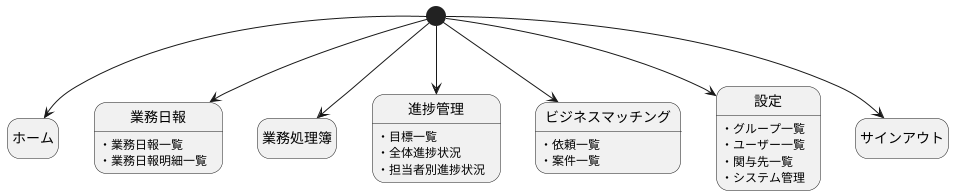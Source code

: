 @startuml ナビゲーション
hide empty description
[*] --> ホーム
[*] --> 業務日報
業務日報: ・業務日報一覧\n・業務日報明細一覧
[*] --> 業務処理簿
[*] --> 進捗管理
進捗管理: ・目標一覧\n・全体進捗状況\n・担当者別進捗状況
[*] --> ビジネスマッチング
ビジネスマッチング: ・依頼一覧\n・案件一覧
[*] --> 設定
設定: ・グループ一覧\n・ユーザー一覧\n・関与先一覧\n・システム管理
[*] --> サインアウト
@enduml
